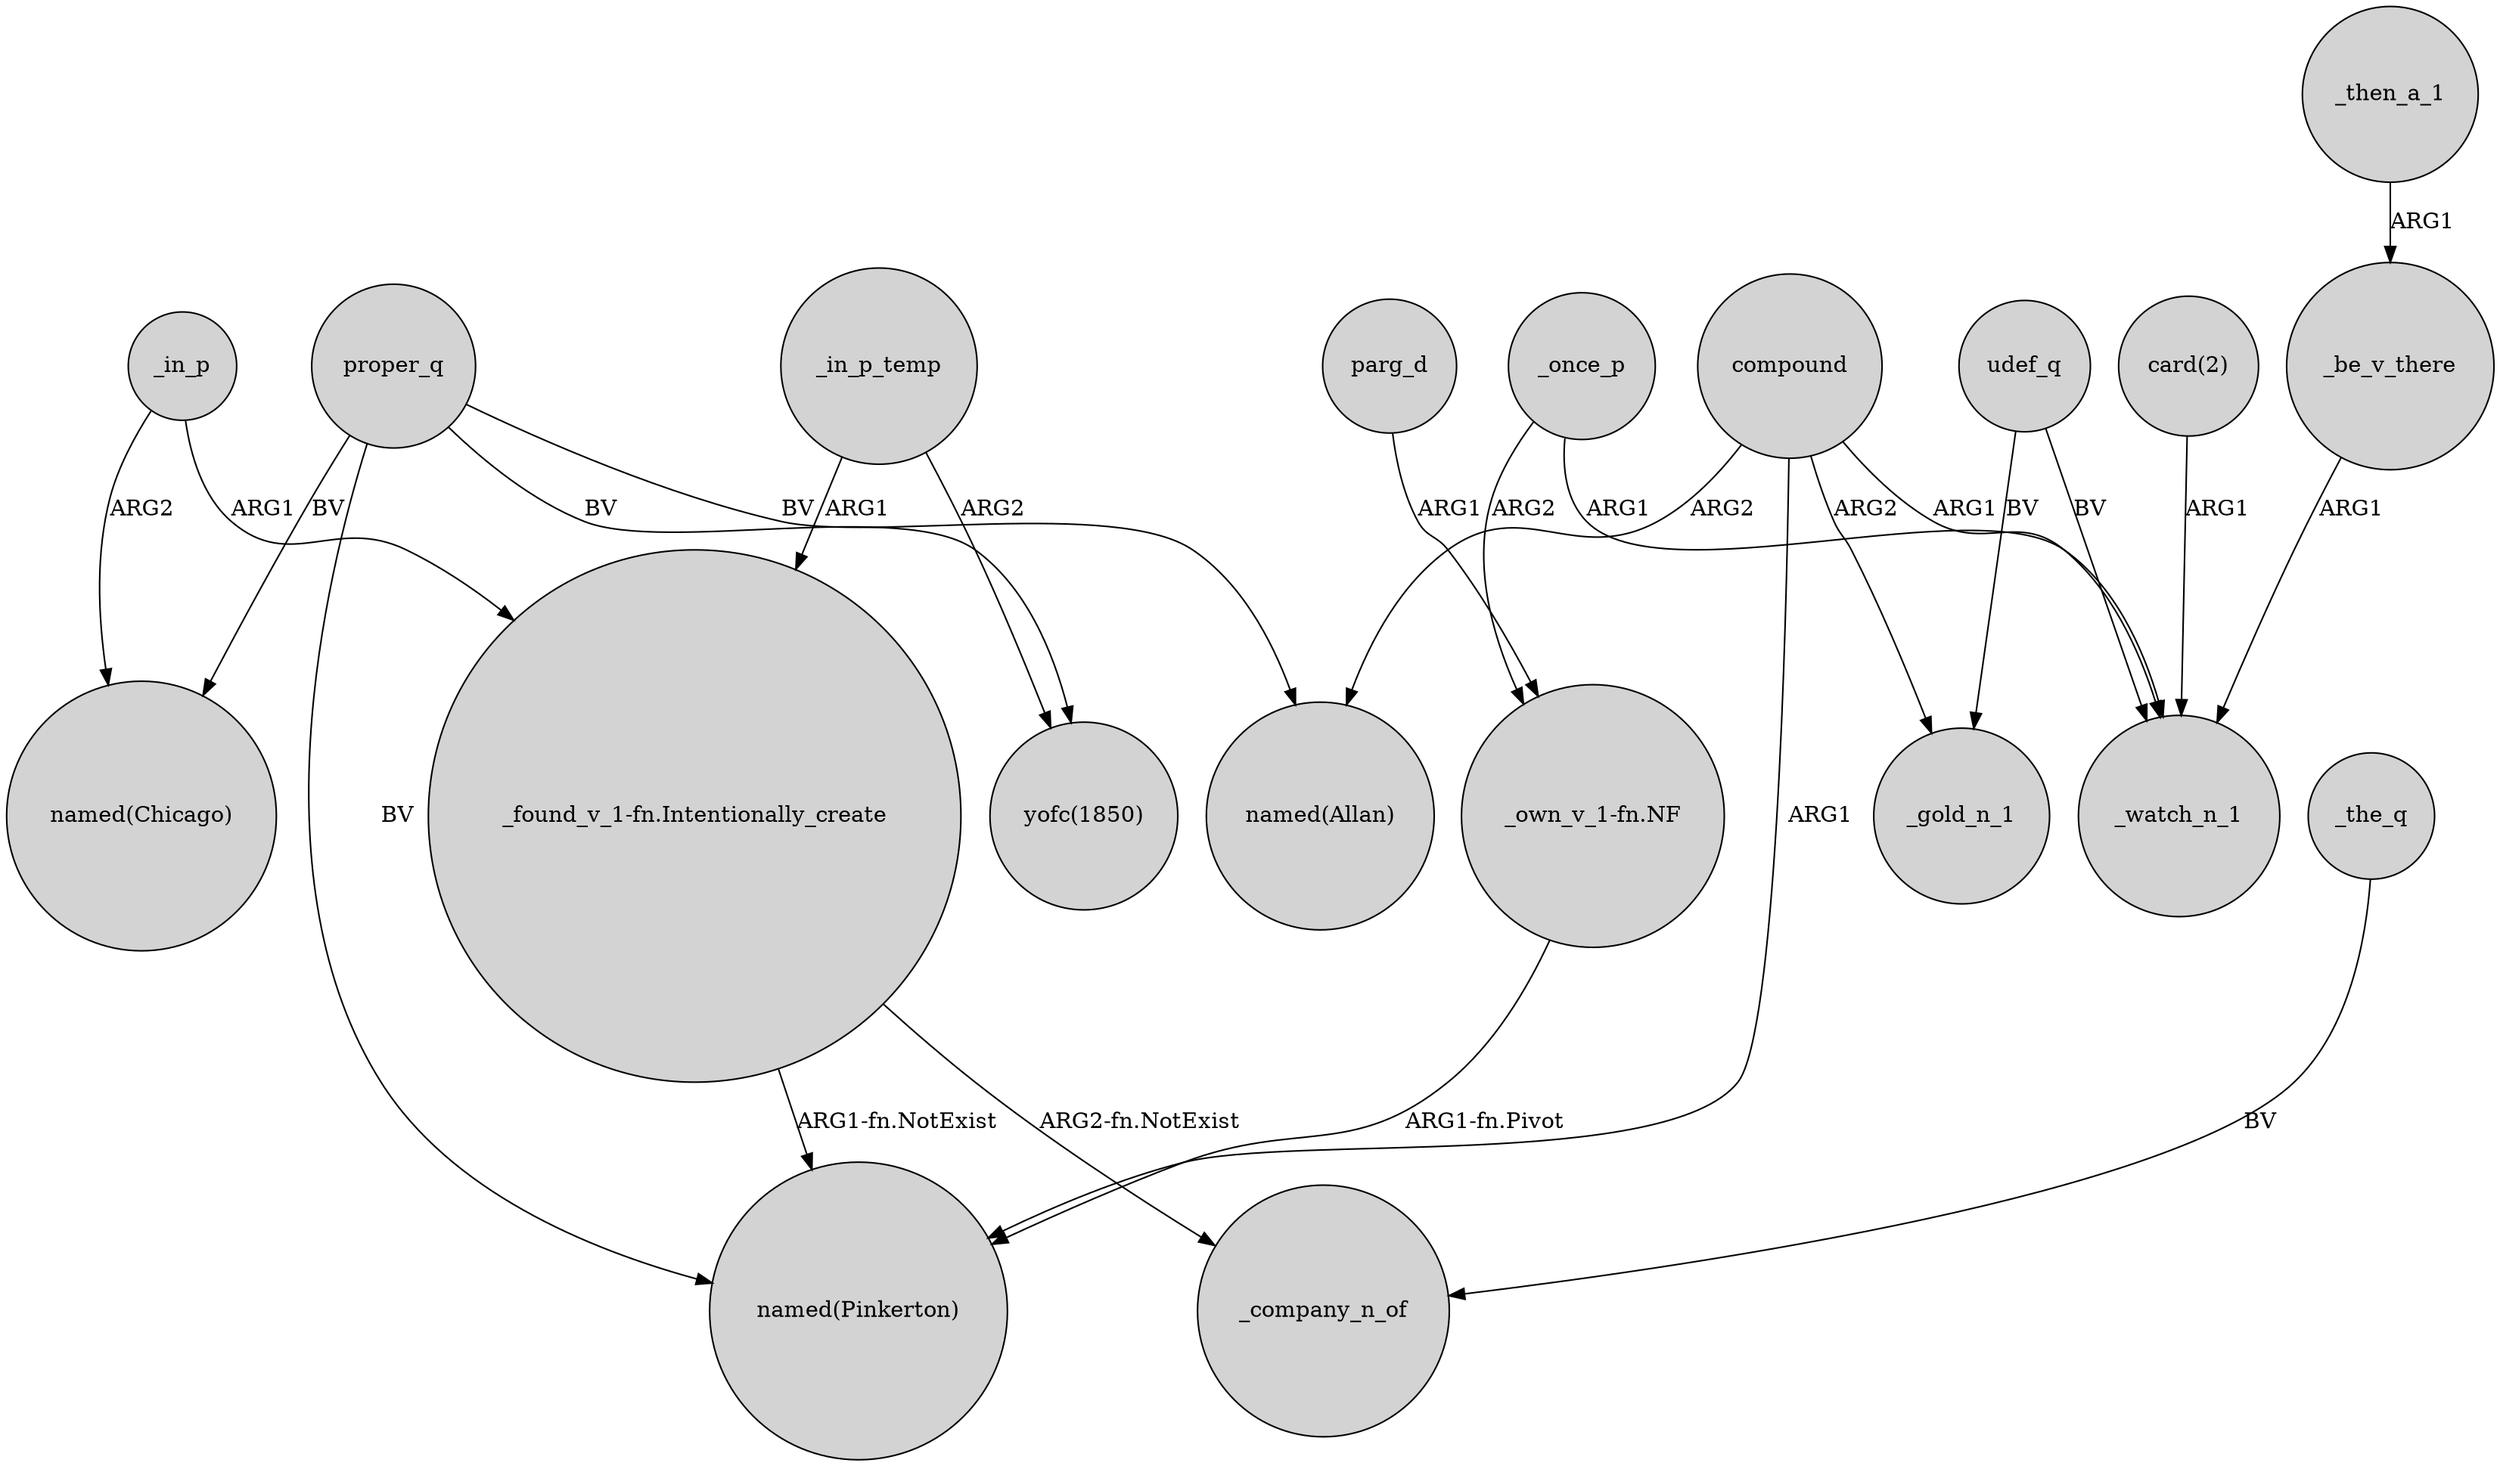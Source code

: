 digraph {
	node [shape=circle style=filled]
	_in_p -> "_found_v_1-fn.Intentionally_create" [label=ARG1]
	proper_q -> "named(Pinkerton)" [label=BV]
	_then_a_1 -> _be_v_there [label=ARG1]
	udef_q -> _watch_n_1 [label=BV]
	proper_q -> "named(Allan)" [label=BV]
	_once_p -> "_own_v_1-fn.NF" [label=ARG2]
	"_found_v_1-fn.Intentionally_create" -> _company_n_of [label="ARG2-fn.NotExist"]
	compound -> _gold_n_1 [label=ARG2]
	"_found_v_1-fn.Intentionally_create" -> "named(Pinkerton)" [label="ARG1-fn.NotExist"]
	parg_d -> "_own_v_1-fn.NF" [label=ARG1]
	_the_q -> _company_n_of [label=BV]
	_in_p -> "named(Chicago)" [label=ARG2]
	udef_q -> _gold_n_1 [label=BV]
	_in_p_temp -> "_found_v_1-fn.Intentionally_create" [label=ARG1]
	compound -> "named(Allan)" [label=ARG2]
	proper_q -> "yofc(1850)" [label=BV]
	_be_v_there -> _watch_n_1 [label=ARG1]
	_in_p_temp -> "yofc(1850)" [label=ARG2]
	"_own_v_1-fn.NF" -> "named(Pinkerton)" [label="ARG1-fn.Pivot"]
	compound -> "named(Pinkerton)" [label=ARG1]
	"card(2)" -> _watch_n_1 [label=ARG1]
	proper_q -> "named(Chicago)" [label=BV]
	compound -> _watch_n_1 [label=ARG1]
	_once_p -> _watch_n_1 [label=ARG1]
}
